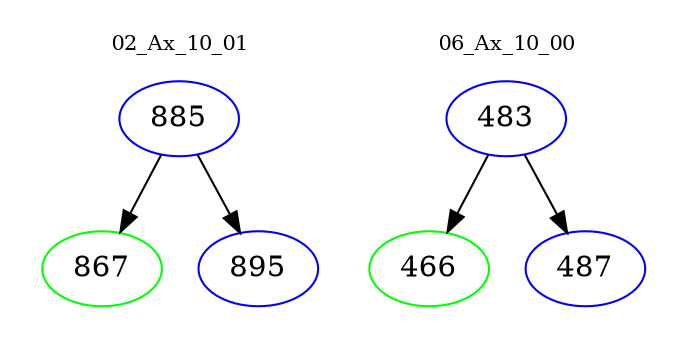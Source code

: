 digraph{
subgraph cluster_0 {
color = white
label = "02_Ax_10_01";
fontsize=10;
T0_885 [label="885", color="blue"]
T0_885 -> T0_867 [color="black"]
T0_867 [label="867", color="green"]
T0_885 -> T0_895 [color="black"]
T0_895 [label="895", color="blue"]
}
subgraph cluster_1 {
color = white
label = "06_Ax_10_00";
fontsize=10;
T1_483 [label="483", color="blue"]
T1_483 -> T1_466 [color="black"]
T1_466 [label="466", color="green"]
T1_483 -> T1_487 [color="black"]
T1_487 [label="487", color="blue"]
}
}
